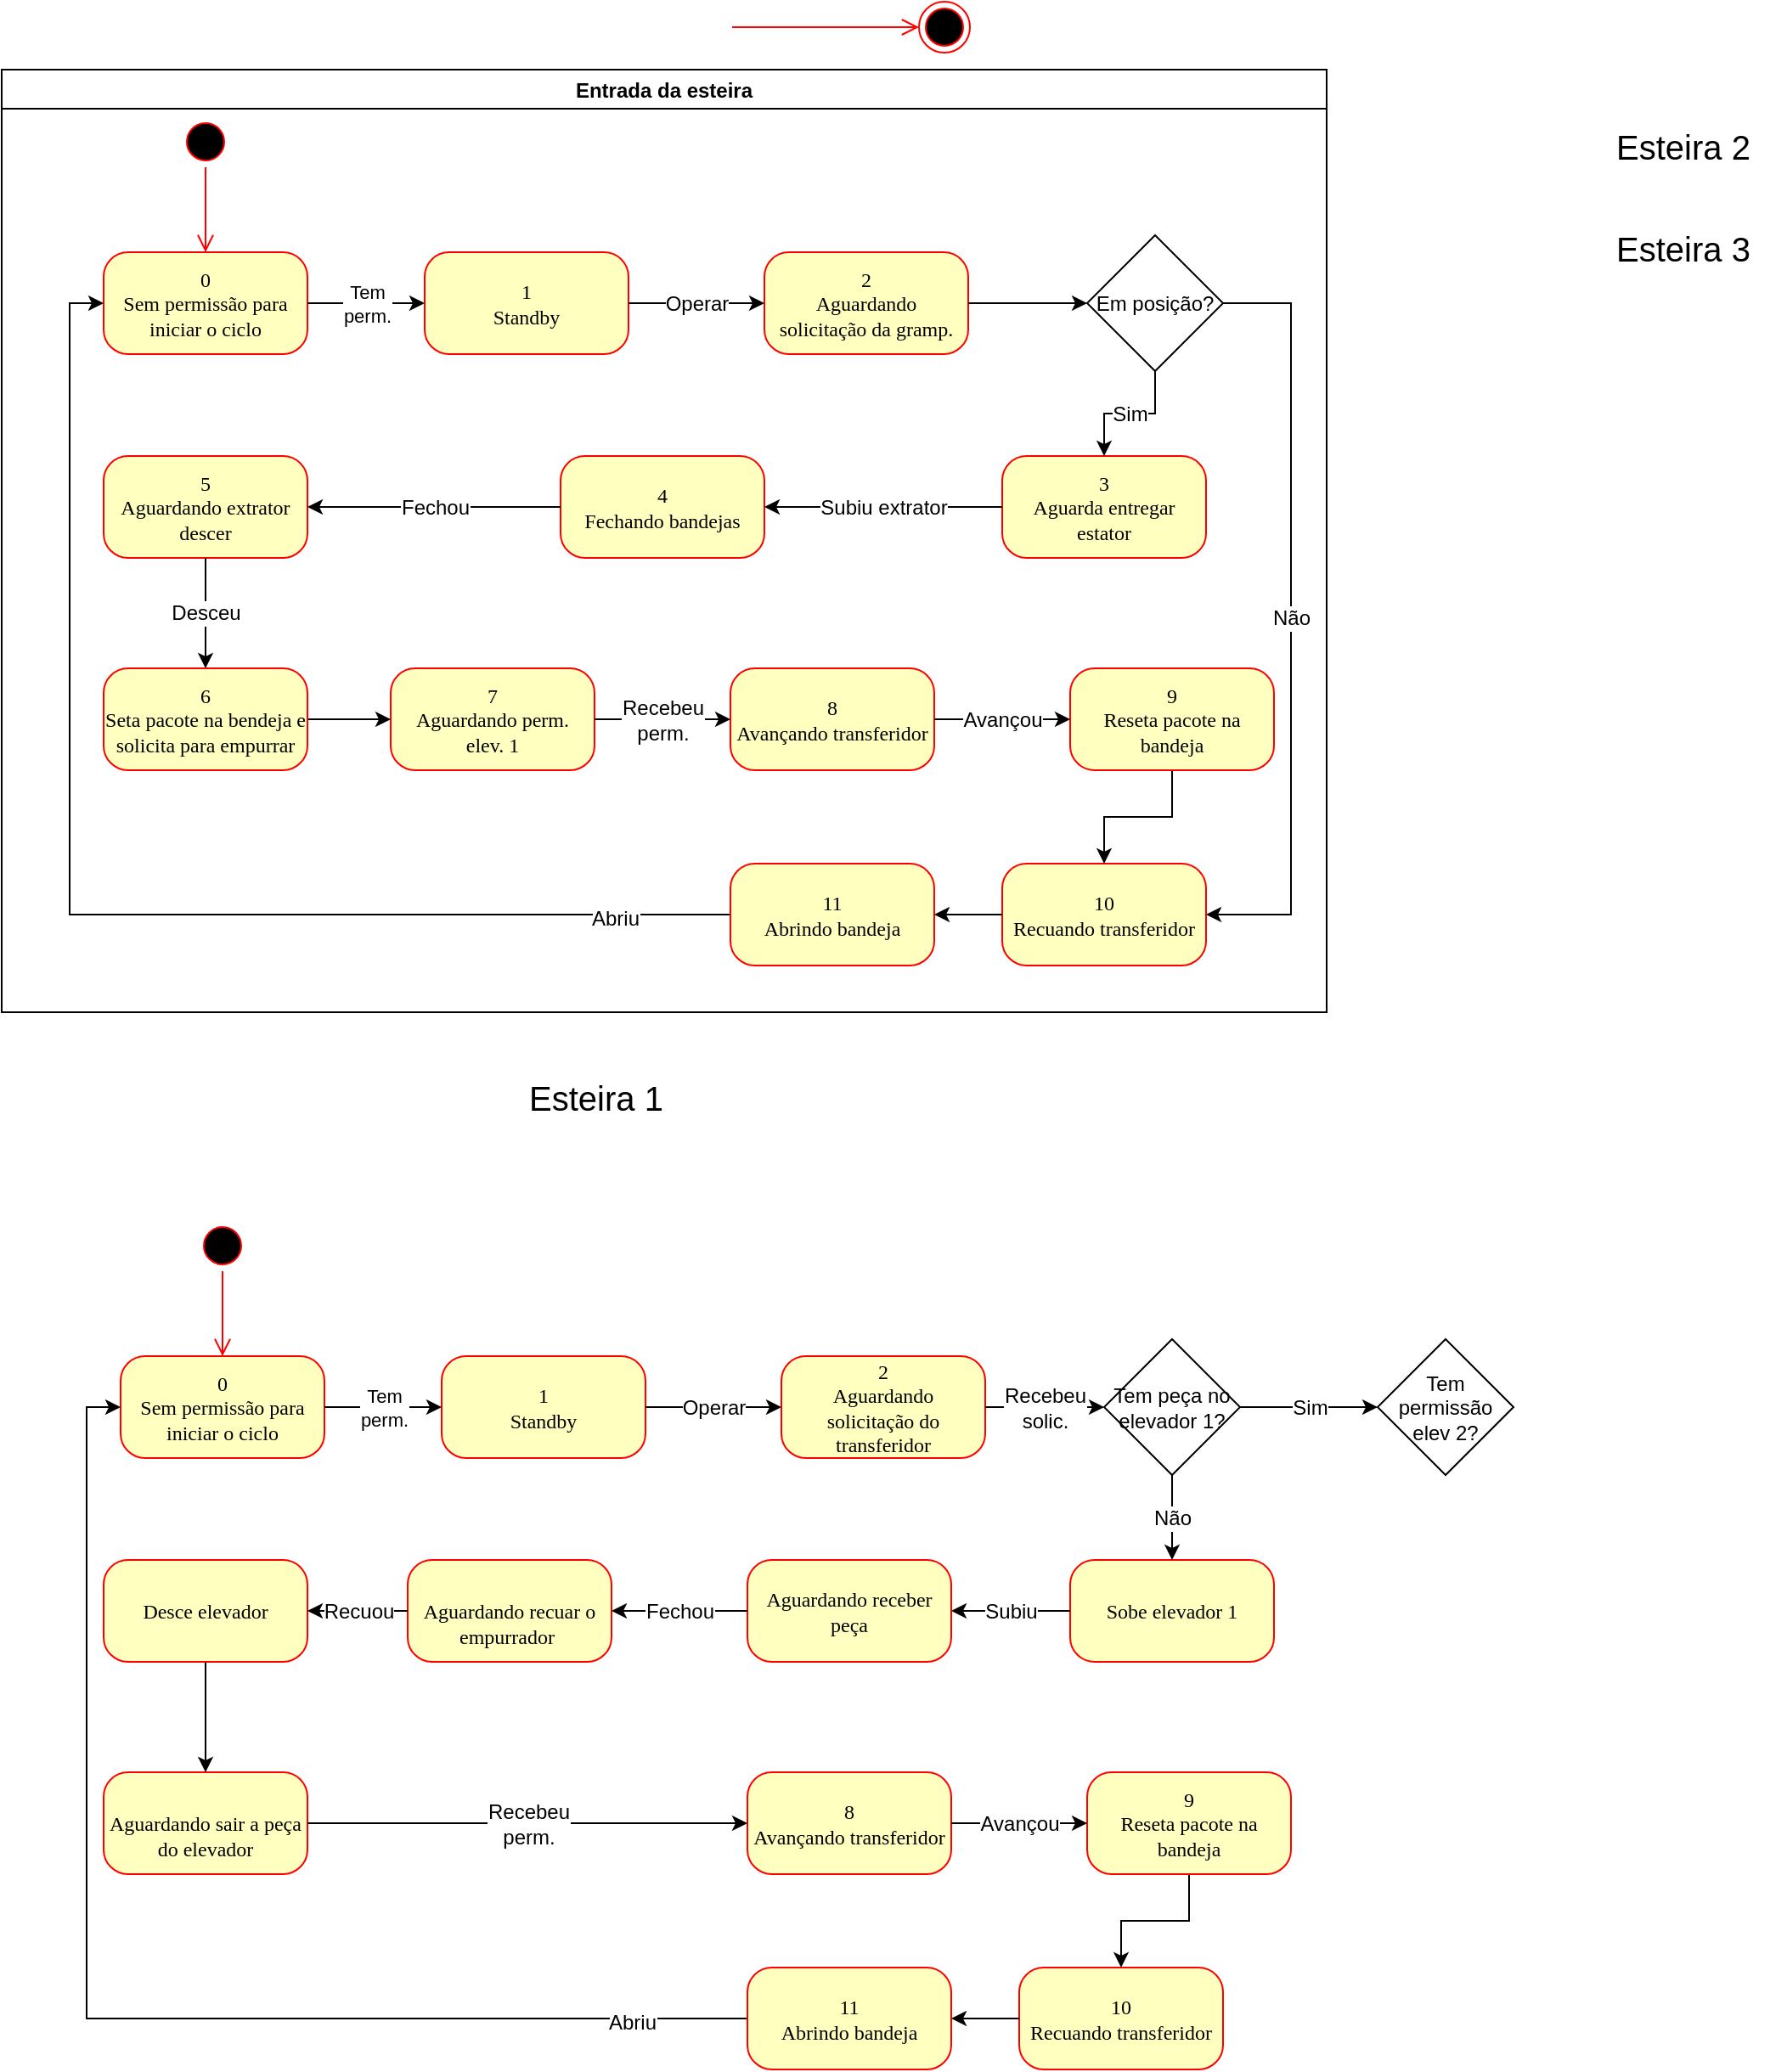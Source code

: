 <mxfile version="20.4.1" type="github">
  <diagram name="Page-1" id="58cdce13-f638-feb5-8d6f-7d28b1aa9fa0">
    <mxGraphModel dx="1778" dy="993" grid="1" gridSize="10" guides="1" tooltips="1" connect="1" arrows="1" fold="1" page="1" pageScale="1" pageWidth="1100" pageHeight="850" background="none" math="0" shadow="0">
      <root>
        <mxCell id="0" />
        <mxCell id="1" parent="0" />
        <mxCell id="xWgYyd1IFgnipg2OSd_u-2" value="Esteira 1" style="text;html=1;strokeColor=none;fillColor=none;align=center;verticalAlign=middle;whiteSpace=wrap;rounded=0;fontSize=20;" vertex="1" parent="1">
          <mxGeometry x="290" y="650" width="120" height="30" as="geometry" />
        </mxCell>
        <mxCell id="xWgYyd1IFgnipg2OSd_u-3" value="Esteira 3" style="text;html=1;strokeColor=none;fillColor=none;align=center;verticalAlign=middle;whiteSpace=wrap;rounded=0;fontSize=20;" vertex="1" parent="1">
          <mxGeometry x="930" y="150" width="120" height="30" as="geometry" />
        </mxCell>
        <mxCell id="24f968d109e7d6b4-3" value="" style="ellipse;html=1;shape=endState;fillColor=#000000;strokeColor=#ff0000;rounded=1;shadow=0;comic=0;labelBackgroundColor=none;fontFamily=Verdana;fontSize=12;fontColor=#000000;align=center;" parent="1" vertex="1">
          <mxGeometry x="540" y="20" width="30" height="30" as="geometry" />
        </mxCell>
        <mxCell id="3cde6dad864a17aa-12" style="edgeStyle=elbowEdgeStyle;html=1;labelBackgroundColor=none;endArrow=open;endSize=8;strokeColor=#ff0000;fontFamily=Verdana;fontSize=12;align=left;" parent="1" target="24f968d109e7d6b4-3" edge="1">
          <mxGeometry relative="1" as="geometry">
            <mxPoint x="430" y="35" as="sourcePoint" />
          </mxGeometry>
        </mxCell>
        <mxCell id="xWgYyd1IFgnipg2OSd_u-4" value="Esteira 2" style="text;html=1;strokeColor=none;fillColor=none;align=center;verticalAlign=middle;whiteSpace=wrap;rounded=0;fontSize=20;" vertex="1" parent="1">
          <mxGeometry x="930" y="90" width="120" height="30" as="geometry" />
        </mxCell>
        <mxCell id="xWgYyd1IFgnipg2OSd_u-5" value="Entrada" style="text;html=1;strokeColor=none;fillColor=none;align=center;verticalAlign=middle;whiteSpace=wrap;rounded=0;fontSize=20;" vertex="1" parent="1">
          <mxGeometry x="220" y="60" width="120" height="30" as="geometry" />
        </mxCell>
        <mxCell id="xWgYyd1IFgnipg2OSd_u-45" value="Entrada da esteira" style="swimlane;fontSize=12;" vertex="1" parent="1">
          <mxGeometry y="60" width="780" height="555" as="geometry" />
        </mxCell>
        <mxCell id="382b91b5511bd0f7-1" value="" style="ellipse;html=1;shape=startState;fillColor=#000000;strokeColor=#ff0000;rounded=1;shadow=0;comic=0;labelBackgroundColor=none;fontFamily=Verdana;fontSize=12;fontColor=#000000;align=center;direction=south;" parent="xWgYyd1IFgnipg2OSd_u-45" vertex="1">
          <mxGeometry x="105" y="27.5" width="30" height="30" as="geometry" />
        </mxCell>
        <mxCell id="382b91b5511bd0f7-6" value="0&lt;br&gt;Sem permissão para iniciar o ciclo" style="rounded=1;whiteSpace=wrap;html=1;arcSize=24;fillColor=#ffffc0;strokeColor=#ff0000;shadow=0;comic=0;labelBackgroundColor=none;fontFamily=Verdana;fontSize=12;fontColor=#000000;align=center;" parent="xWgYyd1IFgnipg2OSd_u-45" vertex="1">
          <mxGeometry x="60" y="107.5" width="120" height="60" as="geometry" />
        </mxCell>
        <mxCell id="382b91b5511bd0f7-7" value="1&lt;br&gt;Standby" style="rounded=1;whiteSpace=wrap;html=1;arcSize=24;fillColor=#ffffc0;strokeColor=#ff0000;shadow=0;comic=0;labelBackgroundColor=none;fontFamily=Verdana;fontSize=12;fontColor=#000000;align=center;" parent="xWgYyd1IFgnipg2OSd_u-45" vertex="1">
          <mxGeometry x="249" y="107.5" width="120" height="60" as="geometry" />
        </mxCell>
        <mxCell id="xWgYyd1IFgnipg2OSd_u-1" value="Tem&lt;br&gt;perm." style="edgeStyle=orthogonalEdgeStyle;rounded=0;orthogonalLoop=1;jettySize=auto;html=1;" edge="1" parent="xWgYyd1IFgnipg2OSd_u-45" source="382b91b5511bd0f7-6" target="382b91b5511bd0f7-7">
          <mxGeometry relative="1" as="geometry" />
        </mxCell>
        <mxCell id="2a3bc250acf0617d-9" style="edgeStyle=orthogonalEdgeStyle;html=1;labelBackgroundColor=none;endArrow=open;endSize=8;strokeColor=#ff0000;fontFamily=Verdana;fontSize=12;align=left;entryX=0.5;entryY=0;entryDx=0;entryDy=0;" parent="xWgYyd1IFgnipg2OSd_u-45" source="382b91b5511bd0f7-1" target="382b91b5511bd0f7-6" edge="1">
          <mxGeometry relative="1" as="geometry">
            <mxPoint x="209" y="-107.5" as="targetPoint" />
          </mxGeometry>
        </mxCell>
        <mxCell id="xWgYyd1IFgnipg2OSd_u-6" value="2&lt;br&gt;Aguardando&lt;br&gt;solicitação da gramp." style="rounded=1;whiteSpace=wrap;html=1;arcSize=24;fillColor=#ffffc0;strokeColor=#ff0000;shadow=0;comic=0;labelBackgroundColor=none;fontFamily=Verdana;fontSize=12;fontColor=#000000;align=center;" vertex="1" parent="xWgYyd1IFgnipg2OSd_u-45">
          <mxGeometry x="449" y="107.5" width="120" height="60" as="geometry" />
        </mxCell>
        <mxCell id="xWgYyd1IFgnipg2OSd_u-7" value="Operar" style="edgeStyle=orthogonalEdgeStyle;rounded=0;orthogonalLoop=1;jettySize=auto;html=1;fontSize=12;" edge="1" parent="xWgYyd1IFgnipg2OSd_u-45" source="382b91b5511bd0f7-7" target="xWgYyd1IFgnipg2OSd_u-6">
          <mxGeometry relative="1" as="geometry" />
        </mxCell>
        <mxCell id="xWgYyd1IFgnipg2OSd_u-8" value="3&lt;br&gt;Aguarda entregar estator" style="rounded=1;whiteSpace=wrap;html=1;arcSize=24;fillColor=#ffffc0;strokeColor=#ff0000;shadow=0;comic=0;labelBackgroundColor=none;fontFamily=Verdana;fontSize=12;fontColor=#000000;align=center;" vertex="1" parent="xWgYyd1IFgnipg2OSd_u-45">
          <mxGeometry x="589" y="227.5" width="120" height="60" as="geometry" />
        </mxCell>
        <mxCell id="xWgYyd1IFgnipg2OSd_u-44" value="Sim" style="edgeStyle=orthogonalEdgeStyle;rounded=0;orthogonalLoop=1;jettySize=auto;html=1;exitX=0.5;exitY=1;exitDx=0;exitDy=0;entryX=0.5;entryY=0;entryDx=0;entryDy=0;fontSize=12;" edge="1" parent="xWgYyd1IFgnipg2OSd_u-45" source="xWgYyd1IFgnipg2OSd_u-10" target="xWgYyd1IFgnipg2OSd_u-8">
          <mxGeometry relative="1" as="geometry" />
        </mxCell>
        <mxCell id="xWgYyd1IFgnipg2OSd_u-10" value="Em posição?" style="rhombus;whiteSpace=wrap;html=1;" vertex="1" parent="xWgYyd1IFgnipg2OSd_u-45">
          <mxGeometry x="639" y="97.5" width="80" height="80" as="geometry" />
        </mxCell>
        <mxCell id="xWgYyd1IFgnipg2OSd_u-12" value="" style="edgeStyle=orthogonalEdgeStyle;rounded=0;orthogonalLoop=1;jettySize=auto;html=1;fontSize=20;" edge="1" parent="xWgYyd1IFgnipg2OSd_u-45" source="xWgYyd1IFgnipg2OSd_u-6" target="xWgYyd1IFgnipg2OSd_u-10">
          <mxGeometry relative="1" as="geometry" />
        </mxCell>
        <mxCell id="xWgYyd1IFgnipg2OSd_u-14" value="4&lt;br&gt;Fechando bandejas" style="rounded=1;whiteSpace=wrap;html=1;arcSize=24;fillColor=#ffffc0;strokeColor=#ff0000;shadow=0;comic=0;labelBackgroundColor=none;fontFamily=Verdana;fontSize=12;fontColor=#000000;align=center;" vertex="1" parent="xWgYyd1IFgnipg2OSd_u-45">
          <mxGeometry x="329" y="227.5" width="120" height="60" as="geometry" />
        </mxCell>
        <mxCell id="xWgYyd1IFgnipg2OSd_u-15" value="Subiu extrator" style="edgeStyle=orthogonalEdgeStyle;rounded=0;orthogonalLoop=1;jettySize=auto;html=1;fontSize=12;" edge="1" parent="xWgYyd1IFgnipg2OSd_u-45" source="xWgYyd1IFgnipg2OSd_u-8" target="xWgYyd1IFgnipg2OSd_u-14">
          <mxGeometry relative="1" as="geometry" />
        </mxCell>
        <mxCell id="xWgYyd1IFgnipg2OSd_u-16" value="5&lt;br&gt;Aguardando extrator descer" style="rounded=1;whiteSpace=wrap;html=1;arcSize=24;fillColor=#ffffc0;strokeColor=#ff0000;shadow=0;comic=0;labelBackgroundColor=none;fontFamily=Verdana;fontSize=12;fontColor=#000000;align=center;" vertex="1" parent="xWgYyd1IFgnipg2OSd_u-45">
          <mxGeometry x="60" y="227.5" width="120" height="60" as="geometry" />
        </mxCell>
        <mxCell id="xWgYyd1IFgnipg2OSd_u-36" value="Fechou" style="edgeStyle=orthogonalEdgeStyle;rounded=0;orthogonalLoop=1;jettySize=auto;html=1;fontSize=12;" edge="1" parent="xWgYyd1IFgnipg2OSd_u-45" source="xWgYyd1IFgnipg2OSd_u-14" target="xWgYyd1IFgnipg2OSd_u-16">
          <mxGeometry relative="1" as="geometry" />
        </mxCell>
        <mxCell id="xWgYyd1IFgnipg2OSd_u-22" value="7&lt;br&gt;Aguardando perm.&lt;br&gt;elev. 1" style="rounded=1;whiteSpace=wrap;html=1;arcSize=24;fillColor=#ffffc0;strokeColor=#ff0000;shadow=0;comic=0;labelBackgroundColor=none;fontFamily=Verdana;fontSize=12;fontColor=#000000;align=center;" vertex="1" parent="xWgYyd1IFgnipg2OSd_u-45">
          <mxGeometry x="229" y="352.5" width="120" height="60" as="geometry" />
        </mxCell>
        <mxCell id="xWgYyd1IFgnipg2OSd_u-24" value="8&lt;br&gt;Avançando transferidor" style="rounded=1;whiteSpace=wrap;html=1;arcSize=24;fillColor=#ffffc0;strokeColor=#ff0000;shadow=0;comic=0;labelBackgroundColor=none;fontFamily=Verdana;fontSize=12;fontColor=#000000;align=center;" vertex="1" parent="xWgYyd1IFgnipg2OSd_u-45">
          <mxGeometry x="429" y="352.5" width="120" height="60" as="geometry" />
        </mxCell>
        <mxCell id="xWgYyd1IFgnipg2OSd_u-25" value="Recebeu&lt;br&gt;perm." style="edgeStyle=orthogonalEdgeStyle;rounded=0;orthogonalLoop=1;jettySize=auto;html=1;fontSize=12;" edge="1" parent="xWgYyd1IFgnipg2OSd_u-45" source="xWgYyd1IFgnipg2OSd_u-22" target="xWgYyd1IFgnipg2OSd_u-24">
          <mxGeometry relative="1" as="geometry" />
        </mxCell>
        <mxCell id="xWgYyd1IFgnipg2OSd_u-26" value="10&lt;br&gt;Recuando transferidor" style="rounded=1;whiteSpace=wrap;html=1;arcSize=24;fillColor=#ffffc0;strokeColor=#ff0000;shadow=0;comic=0;labelBackgroundColor=none;fontFamily=Verdana;fontSize=12;fontColor=#000000;align=center;" vertex="1" parent="xWgYyd1IFgnipg2OSd_u-45">
          <mxGeometry x="589" y="467.5" width="120" height="60" as="geometry" />
        </mxCell>
        <mxCell id="xWgYyd1IFgnipg2OSd_u-40" value="Não" style="edgeStyle=orthogonalEdgeStyle;rounded=0;orthogonalLoop=1;jettySize=auto;html=1;exitX=1;exitY=0.5;exitDx=0;exitDy=0;entryX=1;entryY=0.5;entryDx=0;entryDy=0;fontSize=12;" edge="1" parent="xWgYyd1IFgnipg2OSd_u-45" source="xWgYyd1IFgnipg2OSd_u-10" target="xWgYyd1IFgnipg2OSd_u-26">
          <mxGeometry relative="1" as="geometry">
            <Array as="points">
              <mxPoint x="759" y="137.5" />
              <mxPoint x="759" y="497.5" />
            </Array>
          </mxGeometry>
        </mxCell>
        <mxCell id="xWgYyd1IFgnipg2OSd_u-29" value="" style="edgeStyle=orthogonalEdgeStyle;rounded=0;orthogonalLoop=1;jettySize=auto;html=1;fontSize=12;" edge="1" parent="xWgYyd1IFgnipg2OSd_u-45" source="xWgYyd1IFgnipg2OSd_u-28" target="xWgYyd1IFgnipg2OSd_u-22">
          <mxGeometry relative="1" as="geometry" />
        </mxCell>
        <mxCell id="xWgYyd1IFgnipg2OSd_u-28" value="6&lt;br&gt;Seta pacote na bendeja e solicita para empurrar" style="rounded=1;whiteSpace=wrap;html=1;arcSize=24;fillColor=#ffffc0;strokeColor=#ff0000;shadow=0;comic=0;labelBackgroundColor=none;fontFamily=Verdana;fontSize=12;fontColor=#000000;align=center;" vertex="1" parent="xWgYyd1IFgnipg2OSd_u-45">
          <mxGeometry x="60" y="352.5" width="120" height="60" as="geometry" />
        </mxCell>
        <mxCell id="xWgYyd1IFgnipg2OSd_u-35" value="Desceu" style="edgeStyle=orthogonalEdgeStyle;rounded=0;orthogonalLoop=1;jettySize=auto;html=1;fontSize=12;" edge="1" parent="xWgYyd1IFgnipg2OSd_u-45" source="xWgYyd1IFgnipg2OSd_u-16" target="xWgYyd1IFgnipg2OSd_u-28">
          <mxGeometry relative="1" as="geometry" />
        </mxCell>
        <mxCell id="xWgYyd1IFgnipg2OSd_u-46" style="edgeStyle=orthogonalEdgeStyle;rounded=0;orthogonalLoop=1;jettySize=auto;html=1;exitX=0;exitY=0.5;exitDx=0;exitDy=0;entryX=0;entryY=0.5;entryDx=0;entryDy=0;fontSize=12;" edge="1" parent="xWgYyd1IFgnipg2OSd_u-45" source="xWgYyd1IFgnipg2OSd_u-31" target="382b91b5511bd0f7-6">
          <mxGeometry relative="1" as="geometry" />
        </mxCell>
        <mxCell id="xWgYyd1IFgnipg2OSd_u-47" value="Abriu" style="edgeLabel;html=1;align=center;verticalAlign=middle;resizable=0;points=[];fontSize=12;" vertex="1" connectable="0" parent="xWgYyd1IFgnipg2OSd_u-46">
          <mxGeometry x="-0.823" y="2" relative="1" as="geometry">
            <mxPoint as="offset" />
          </mxGeometry>
        </mxCell>
        <mxCell id="xWgYyd1IFgnipg2OSd_u-31" value="11&lt;br&gt;Abrindo bandeja" style="rounded=1;whiteSpace=wrap;html=1;arcSize=24;fillColor=#ffffc0;strokeColor=#ff0000;shadow=0;comic=0;labelBackgroundColor=none;fontFamily=Verdana;fontSize=12;fontColor=#000000;align=center;" vertex="1" parent="xWgYyd1IFgnipg2OSd_u-45">
          <mxGeometry x="429" y="467.5" width="120" height="60" as="geometry" />
        </mxCell>
        <mxCell id="xWgYyd1IFgnipg2OSd_u-34" value="" style="edgeStyle=orthogonalEdgeStyle;rounded=0;orthogonalLoop=1;jettySize=auto;html=1;fontSize=12;" edge="1" parent="xWgYyd1IFgnipg2OSd_u-45" source="xWgYyd1IFgnipg2OSd_u-26" target="xWgYyd1IFgnipg2OSd_u-31">
          <mxGeometry relative="1" as="geometry" />
        </mxCell>
        <mxCell id="xWgYyd1IFgnipg2OSd_u-43" value="" style="edgeStyle=orthogonalEdgeStyle;rounded=0;orthogonalLoop=1;jettySize=auto;html=1;fontSize=12;" edge="1" parent="xWgYyd1IFgnipg2OSd_u-45" source="xWgYyd1IFgnipg2OSd_u-41" target="xWgYyd1IFgnipg2OSd_u-26">
          <mxGeometry relative="1" as="geometry" />
        </mxCell>
        <mxCell id="xWgYyd1IFgnipg2OSd_u-41" value="9&lt;br&gt;Reseta pacote na bandeja" style="rounded=1;whiteSpace=wrap;html=1;arcSize=24;fillColor=#ffffc0;strokeColor=#ff0000;shadow=0;comic=0;labelBackgroundColor=none;fontFamily=Verdana;fontSize=12;fontColor=#000000;align=center;" vertex="1" parent="xWgYyd1IFgnipg2OSd_u-45">
          <mxGeometry x="629" y="352.5" width="120" height="60" as="geometry" />
        </mxCell>
        <mxCell id="xWgYyd1IFgnipg2OSd_u-42" value="Avançou" style="edgeStyle=orthogonalEdgeStyle;rounded=0;orthogonalLoop=1;jettySize=auto;html=1;fontSize=12;" edge="1" parent="xWgYyd1IFgnipg2OSd_u-45" source="xWgYyd1IFgnipg2OSd_u-24" target="xWgYyd1IFgnipg2OSd_u-41">
          <mxGeometry relative="1" as="geometry" />
        </mxCell>
        <mxCell id="xWgYyd1IFgnipg2OSd_u-80" value="" style="ellipse;html=1;shape=startState;fillColor=#000000;strokeColor=#ff0000;rounded=1;shadow=0;comic=0;labelBackgroundColor=none;fontFamily=Verdana;fontSize=12;fontColor=#000000;align=center;direction=south;" vertex="1" parent="1">
          <mxGeometry x="115" y="737.5" width="30" height="30" as="geometry" />
        </mxCell>
        <mxCell id="xWgYyd1IFgnipg2OSd_u-81" value="0&lt;br&gt;Sem permissão para iniciar o ciclo" style="rounded=1;whiteSpace=wrap;html=1;arcSize=24;fillColor=#ffffc0;strokeColor=#ff0000;shadow=0;comic=0;labelBackgroundColor=none;fontFamily=Verdana;fontSize=12;fontColor=#000000;align=center;" vertex="1" parent="1">
          <mxGeometry x="70" y="817.5" width="120" height="60" as="geometry" />
        </mxCell>
        <mxCell id="xWgYyd1IFgnipg2OSd_u-82" value="1&lt;br&gt;Standby" style="rounded=1;whiteSpace=wrap;html=1;arcSize=24;fillColor=#ffffc0;strokeColor=#ff0000;shadow=0;comic=0;labelBackgroundColor=none;fontFamily=Verdana;fontSize=12;fontColor=#000000;align=center;" vertex="1" parent="1">
          <mxGeometry x="259" y="817.5" width="120" height="60" as="geometry" />
        </mxCell>
        <mxCell id="xWgYyd1IFgnipg2OSd_u-83" value="Tem&lt;br&gt;perm." style="edgeStyle=orthogonalEdgeStyle;rounded=0;orthogonalLoop=1;jettySize=auto;html=1;" edge="1" parent="1" source="xWgYyd1IFgnipg2OSd_u-81" target="xWgYyd1IFgnipg2OSd_u-82">
          <mxGeometry relative="1" as="geometry" />
        </mxCell>
        <mxCell id="xWgYyd1IFgnipg2OSd_u-84" style="edgeStyle=orthogonalEdgeStyle;html=1;labelBackgroundColor=none;endArrow=open;endSize=8;strokeColor=#ff0000;fontFamily=Verdana;fontSize=12;align=left;entryX=0.5;entryY=0;entryDx=0;entryDy=0;" edge="1" parent="1" source="xWgYyd1IFgnipg2OSd_u-80" target="xWgYyd1IFgnipg2OSd_u-81">
          <mxGeometry relative="1" as="geometry">
            <mxPoint x="219" y="-97.5" as="targetPoint" />
          </mxGeometry>
        </mxCell>
        <mxCell id="xWgYyd1IFgnipg2OSd_u-85" value="2&lt;br&gt;Aguardando&lt;br&gt;solicitação do&lt;br&gt;transferidor" style="rounded=1;whiteSpace=wrap;html=1;arcSize=24;fillColor=#ffffc0;strokeColor=#ff0000;shadow=0;comic=0;labelBackgroundColor=none;fontFamily=Verdana;fontSize=12;fontColor=#000000;align=center;" vertex="1" parent="1">
          <mxGeometry x="459" y="817.5" width="120" height="60" as="geometry" />
        </mxCell>
        <mxCell id="xWgYyd1IFgnipg2OSd_u-86" value="Operar" style="edgeStyle=orthogonalEdgeStyle;rounded=0;orthogonalLoop=1;jettySize=auto;html=1;fontSize=12;" edge="1" parent="1" source="xWgYyd1IFgnipg2OSd_u-82" target="xWgYyd1IFgnipg2OSd_u-85">
          <mxGeometry relative="1" as="geometry" />
        </mxCell>
        <mxCell id="xWgYyd1IFgnipg2OSd_u-87" value="Sobe elevador 1" style="rounded=1;whiteSpace=wrap;html=1;arcSize=24;fillColor=#ffffc0;strokeColor=#ff0000;shadow=0;comic=0;labelBackgroundColor=none;fontFamily=Verdana;fontSize=12;fontColor=#000000;align=center;" vertex="1" parent="1">
          <mxGeometry x="629" y="937.5" width="120" height="60" as="geometry" />
        </mxCell>
        <mxCell id="xWgYyd1IFgnipg2OSd_u-111" value="Sim" style="edgeStyle=orthogonalEdgeStyle;rounded=0;orthogonalLoop=1;jettySize=auto;html=1;fontSize=12;" edge="1" parent="1" source="xWgYyd1IFgnipg2OSd_u-89" target="xWgYyd1IFgnipg2OSd_u-110">
          <mxGeometry relative="1" as="geometry" />
        </mxCell>
        <mxCell id="xWgYyd1IFgnipg2OSd_u-112" value="Não" style="edgeStyle=orthogonalEdgeStyle;rounded=0;orthogonalLoop=1;jettySize=auto;html=1;fontSize=12;" edge="1" parent="1" source="xWgYyd1IFgnipg2OSd_u-89" target="xWgYyd1IFgnipg2OSd_u-87">
          <mxGeometry relative="1" as="geometry" />
        </mxCell>
        <mxCell id="xWgYyd1IFgnipg2OSd_u-89" value="Tem peça no elevador 1?" style="rhombus;whiteSpace=wrap;html=1;" vertex="1" parent="1">
          <mxGeometry x="649" y="807.5" width="80" height="80" as="geometry" />
        </mxCell>
        <mxCell id="xWgYyd1IFgnipg2OSd_u-90" value="Recebeu&lt;br&gt;solic." style="edgeStyle=orthogonalEdgeStyle;rounded=0;orthogonalLoop=1;jettySize=auto;html=1;fontSize=12;" edge="1" parent="1" source="xWgYyd1IFgnipg2OSd_u-85" target="xWgYyd1IFgnipg2OSd_u-89">
          <mxGeometry relative="1" as="geometry" />
        </mxCell>
        <mxCell id="xWgYyd1IFgnipg2OSd_u-91" value="Aguardando receber peça" style="rounded=1;whiteSpace=wrap;html=1;arcSize=24;fillColor=#ffffc0;strokeColor=#ff0000;shadow=0;comic=0;labelBackgroundColor=none;fontFamily=Verdana;fontSize=12;fontColor=#000000;align=center;" vertex="1" parent="1">
          <mxGeometry x="439" y="937.5" width="120" height="60" as="geometry" />
        </mxCell>
        <mxCell id="xWgYyd1IFgnipg2OSd_u-92" value="Subiu" style="edgeStyle=orthogonalEdgeStyle;rounded=0;orthogonalLoop=1;jettySize=auto;html=1;fontSize=12;" edge="1" parent="1" source="xWgYyd1IFgnipg2OSd_u-87" target="xWgYyd1IFgnipg2OSd_u-91">
          <mxGeometry relative="1" as="geometry" />
        </mxCell>
        <mxCell id="xWgYyd1IFgnipg2OSd_u-93" value="&lt;br&gt;Aguardando recuar o empurrador&amp;nbsp;" style="rounded=1;whiteSpace=wrap;html=1;arcSize=24;fillColor=#ffffc0;strokeColor=#ff0000;shadow=0;comic=0;labelBackgroundColor=none;fontFamily=Verdana;fontSize=12;fontColor=#000000;align=center;" vertex="1" parent="1">
          <mxGeometry x="239" y="937.5" width="120" height="60" as="geometry" />
        </mxCell>
        <mxCell id="xWgYyd1IFgnipg2OSd_u-94" value="Fechou" style="edgeStyle=orthogonalEdgeStyle;rounded=0;orthogonalLoop=1;jettySize=auto;html=1;fontSize=12;" edge="1" parent="1" source="xWgYyd1IFgnipg2OSd_u-91" target="xWgYyd1IFgnipg2OSd_u-93">
          <mxGeometry relative="1" as="geometry" />
        </mxCell>
        <mxCell id="xWgYyd1IFgnipg2OSd_u-95" value="&lt;br&gt;Aguardando sair a peça do elevador" style="rounded=1;whiteSpace=wrap;html=1;arcSize=24;fillColor=#ffffc0;strokeColor=#ff0000;shadow=0;comic=0;labelBackgroundColor=none;fontFamily=Verdana;fontSize=12;fontColor=#000000;align=center;" vertex="1" parent="1">
          <mxGeometry x="60" y="1062.5" width="120" height="60" as="geometry" />
        </mxCell>
        <mxCell id="xWgYyd1IFgnipg2OSd_u-96" value="8&lt;br&gt;Avançando transferidor" style="rounded=1;whiteSpace=wrap;html=1;arcSize=24;fillColor=#ffffc0;strokeColor=#ff0000;shadow=0;comic=0;labelBackgroundColor=none;fontFamily=Verdana;fontSize=12;fontColor=#000000;align=center;" vertex="1" parent="1">
          <mxGeometry x="439" y="1062.5" width="120" height="60" as="geometry" />
        </mxCell>
        <mxCell id="xWgYyd1IFgnipg2OSd_u-97" value="Recebeu&lt;br&gt;perm." style="edgeStyle=orthogonalEdgeStyle;rounded=0;orthogonalLoop=1;jettySize=auto;html=1;fontSize=12;" edge="1" parent="1" source="xWgYyd1IFgnipg2OSd_u-95" target="xWgYyd1IFgnipg2OSd_u-96">
          <mxGeometry relative="1" as="geometry" />
        </mxCell>
        <mxCell id="xWgYyd1IFgnipg2OSd_u-98" value="10&lt;br&gt;Recuando transferidor" style="rounded=1;whiteSpace=wrap;html=1;arcSize=24;fillColor=#ffffc0;strokeColor=#ff0000;shadow=0;comic=0;labelBackgroundColor=none;fontFamily=Verdana;fontSize=12;fontColor=#000000;align=center;" vertex="1" parent="1">
          <mxGeometry x="599" y="1177.5" width="120" height="60" as="geometry" />
        </mxCell>
        <mxCell id="xWgYyd1IFgnipg2OSd_u-100" value="" style="edgeStyle=orthogonalEdgeStyle;rounded=0;orthogonalLoop=1;jettySize=auto;html=1;fontSize=12;" edge="1" parent="1" source="xWgYyd1IFgnipg2OSd_u-101" target="xWgYyd1IFgnipg2OSd_u-95">
          <mxGeometry relative="1" as="geometry">
            <Array as="points">
              <mxPoint x="120" y="1093" />
            </Array>
          </mxGeometry>
        </mxCell>
        <mxCell id="xWgYyd1IFgnipg2OSd_u-101" value="Desce elevador" style="rounded=1;whiteSpace=wrap;html=1;arcSize=24;fillColor=#ffffc0;strokeColor=#ff0000;shadow=0;comic=0;labelBackgroundColor=none;fontFamily=Verdana;fontSize=12;fontColor=#000000;align=center;" vertex="1" parent="1">
          <mxGeometry x="60" y="937.5" width="120" height="60" as="geometry" />
        </mxCell>
        <mxCell id="xWgYyd1IFgnipg2OSd_u-102" value="Recuou" style="edgeStyle=orthogonalEdgeStyle;rounded=0;orthogonalLoop=1;jettySize=auto;html=1;fontSize=12;" edge="1" parent="1" source="xWgYyd1IFgnipg2OSd_u-93" target="xWgYyd1IFgnipg2OSd_u-101">
          <mxGeometry relative="1" as="geometry" />
        </mxCell>
        <mxCell id="xWgYyd1IFgnipg2OSd_u-103" style="edgeStyle=orthogonalEdgeStyle;rounded=0;orthogonalLoop=1;jettySize=auto;html=1;exitX=0;exitY=0.5;exitDx=0;exitDy=0;entryX=0;entryY=0.5;entryDx=0;entryDy=0;fontSize=12;" edge="1" parent="1" source="xWgYyd1IFgnipg2OSd_u-105" target="xWgYyd1IFgnipg2OSd_u-81">
          <mxGeometry relative="1" as="geometry" />
        </mxCell>
        <mxCell id="xWgYyd1IFgnipg2OSd_u-104" value="Abriu" style="edgeLabel;html=1;align=center;verticalAlign=middle;resizable=0;points=[];fontSize=12;" vertex="1" connectable="0" parent="xWgYyd1IFgnipg2OSd_u-103">
          <mxGeometry x="-0.823" y="2" relative="1" as="geometry">
            <mxPoint as="offset" />
          </mxGeometry>
        </mxCell>
        <mxCell id="xWgYyd1IFgnipg2OSd_u-105" value="11&lt;br&gt;Abrindo bandeja" style="rounded=1;whiteSpace=wrap;html=1;arcSize=24;fillColor=#ffffc0;strokeColor=#ff0000;shadow=0;comic=0;labelBackgroundColor=none;fontFamily=Verdana;fontSize=12;fontColor=#000000;align=center;" vertex="1" parent="1">
          <mxGeometry x="439" y="1177.5" width="120" height="60" as="geometry" />
        </mxCell>
        <mxCell id="xWgYyd1IFgnipg2OSd_u-106" value="" style="edgeStyle=orthogonalEdgeStyle;rounded=0;orthogonalLoop=1;jettySize=auto;html=1;fontSize=12;" edge="1" parent="1" source="xWgYyd1IFgnipg2OSd_u-98" target="xWgYyd1IFgnipg2OSd_u-105">
          <mxGeometry relative="1" as="geometry" />
        </mxCell>
        <mxCell id="xWgYyd1IFgnipg2OSd_u-107" value="" style="edgeStyle=orthogonalEdgeStyle;rounded=0;orthogonalLoop=1;jettySize=auto;html=1;fontSize=12;" edge="1" parent="1" source="xWgYyd1IFgnipg2OSd_u-108" target="xWgYyd1IFgnipg2OSd_u-98">
          <mxGeometry relative="1" as="geometry" />
        </mxCell>
        <mxCell id="xWgYyd1IFgnipg2OSd_u-108" value="9&lt;br&gt;Reseta pacote na bandeja" style="rounded=1;whiteSpace=wrap;html=1;arcSize=24;fillColor=#ffffc0;strokeColor=#ff0000;shadow=0;comic=0;labelBackgroundColor=none;fontFamily=Verdana;fontSize=12;fontColor=#000000;align=center;" vertex="1" parent="1">
          <mxGeometry x="639" y="1062.5" width="120" height="60" as="geometry" />
        </mxCell>
        <mxCell id="xWgYyd1IFgnipg2OSd_u-109" value="Avançou" style="edgeStyle=orthogonalEdgeStyle;rounded=0;orthogonalLoop=1;jettySize=auto;html=1;fontSize=12;" edge="1" parent="1" source="xWgYyd1IFgnipg2OSd_u-96" target="xWgYyd1IFgnipg2OSd_u-108">
          <mxGeometry relative="1" as="geometry" />
        </mxCell>
        <mxCell id="xWgYyd1IFgnipg2OSd_u-110" value="Tem permissão&lt;br&gt;elev 2?" style="rhombus;whiteSpace=wrap;html=1;" vertex="1" parent="1">
          <mxGeometry x="810" y="807.5" width="80" height="80" as="geometry" />
        </mxCell>
      </root>
    </mxGraphModel>
  </diagram>
</mxfile>
